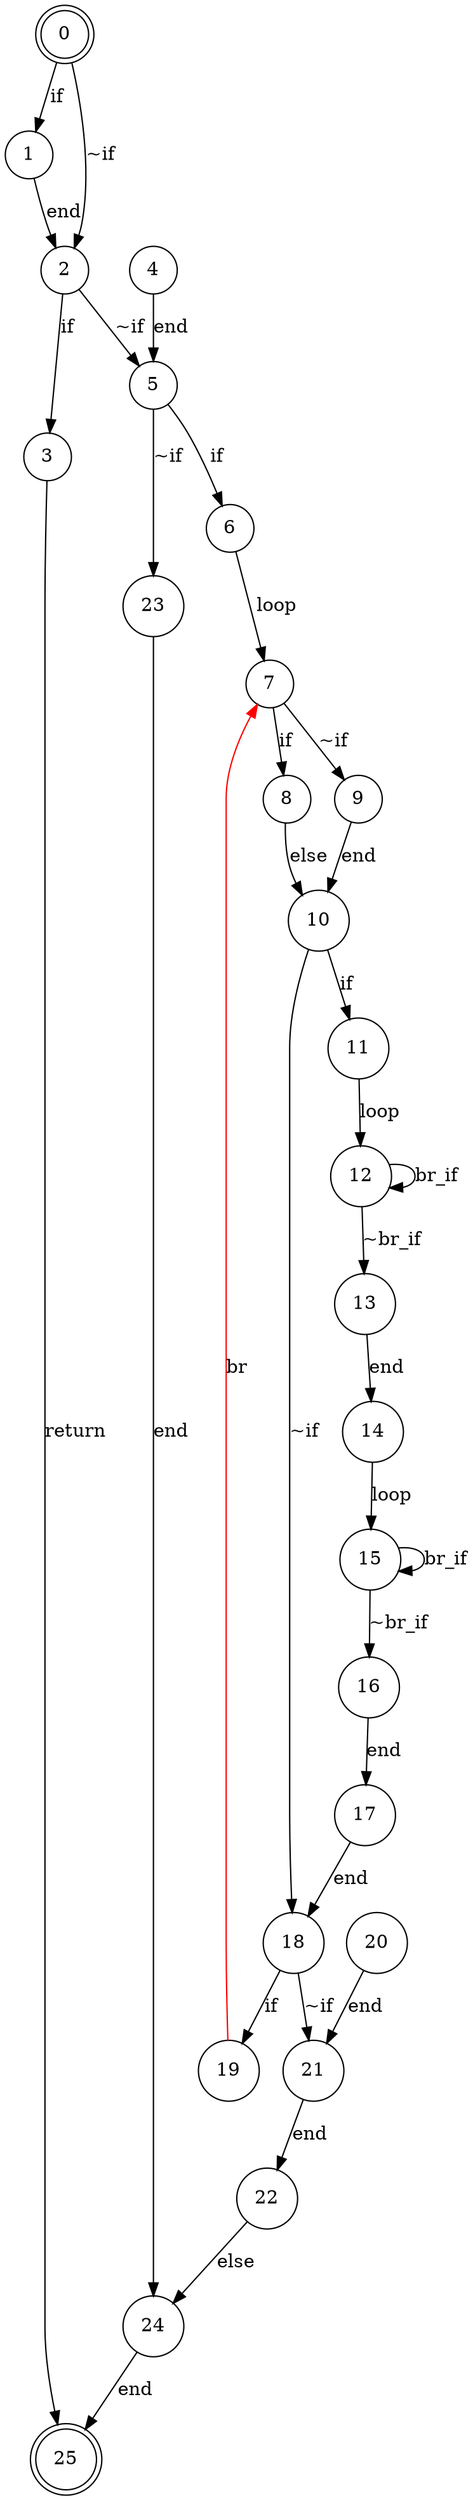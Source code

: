 digraph finite_state_machine {
    node [shape = doublecircle]; 0 25;
    node [shape = circle];
    0 -> 1[label = "if"];
    0 -> 2[label = "~if"];
    1 -> 2[label = "end"];
    2 -> 3[label = "if"];
    2 -> 5[label = "~if"];
    3 -> 25[label = "return"];
    4 -> 5[label = "end"];
    5 -> 6[label = "if"];
    5 -> 23[label = "~if"];
    6 -> 7[label = "loop"];
    7 -> 8[label = "if"];
    7 -> 9[label = "~if"];
    8 -> 10[label = "else"];
    9 -> 10[label = "end"];
    10 -> 11[label = "if"];
    10 -> 18[label = "~if"];
    11 -> 12[label = "loop"];
    12 -> 13[label = "~br_if"];
    12 -> 12[label = "br_if"];
    13 -> 14[label = "end"];
    14 -> 15[label = "loop"];
    15 -> 16[label = "~br_if"];
    15 -> 15[label = "br_if"];
    16 -> 17[label = "end"];
    17 -> 18[label = "end"];
    18 -> 19[label = "if"];
    18 -> 21[label = "~if"];
    19 -> 7[color="red" label = "br"];
    20 -> 21[label = "end"];
    21 -> 22[label = "end"];
    22 -> 24[label = "else"];
    23 -> 24[label = "end"];
    24 -> 25[label = "end"];
}
